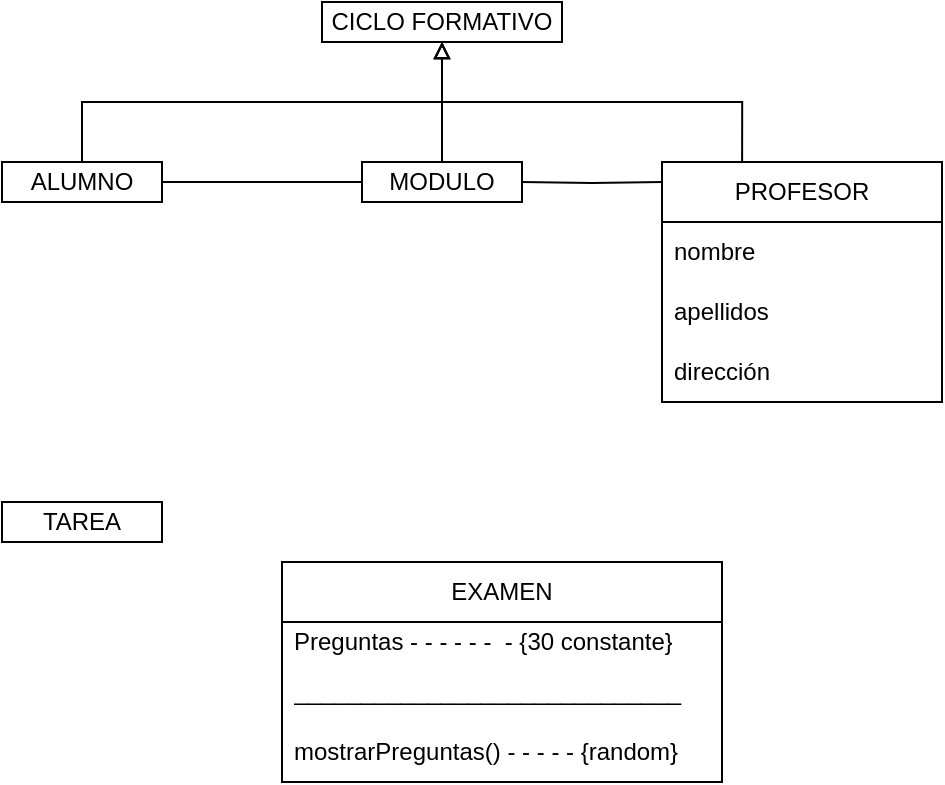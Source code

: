 <mxfile version="21.2.1" type="github">
  <diagram name="Page-1" id="eAtbL_gcrW_3LjZoCwqs">
    <mxGraphModel dx="555" dy="878" grid="1" gridSize="10" guides="1" tooltips="1" connect="1" arrows="1" fold="1" page="1" pageScale="1" pageWidth="850" pageHeight="1100" math="0" shadow="0">
      <root>
        <mxCell id="0" />
        <mxCell id="1" parent="0" />
        <mxCell id="D7m2tzj4SoN4IRL-71S_-5" style="edgeStyle=orthogonalEdgeStyle;rounded=0;orthogonalLoop=1;jettySize=auto;html=1;entryX=1;entryY=0.5;entryDx=0;entryDy=0;endArrow=none;endFill=0;" edge="1" parent="1" source="D7m2tzj4SoN4IRL-71S_-1" target="D7m2tzj4SoN4IRL-71S_-2">
          <mxGeometry relative="1" as="geometry" />
        </mxCell>
        <mxCell id="D7m2tzj4SoN4IRL-71S_-20" style="edgeStyle=orthogonalEdgeStyle;rounded=0;orthogonalLoop=1;jettySize=auto;html=1;entryX=0.5;entryY=1;entryDx=0;entryDy=0;endArrow=block;endFill=0;" edge="1" parent="1" source="D7m2tzj4SoN4IRL-71S_-1" target="D7m2tzj4SoN4IRL-71S_-18">
          <mxGeometry relative="1" as="geometry" />
        </mxCell>
        <mxCell id="D7m2tzj4SoN4IRL-71S_-1" value="MODULO" style="rounded=0;whiteSpace=wrap;html=1;" vertex="1" parent="1">
          <mxGeometry x="400" y="120" width="80" height="20" as="geometry" />
        </mxCell>
        <mxCell id="D7m2tzj4SoN4IRL-71S_-19" style="edgeStyle=orthogonalEdgeStyle;rounded=0;orthogonalLoop=1;jettySize=auto;html=1;exitX=0.5;exitY=0;exitDx=0;exitDy=0;entryX=0.5;entryY=1;entryDx=0;entryDy=0;endArrow=block;endFill=0;" edge="1" parent="1" source="D7m2tzj4SoN4IRL-71S_-2" target="D7m2tzj4SoN4IRL-71S_-18">
          <mxGeometry relative="1" as="geometry" />
        </mxCell>
        <mxCell id="D7m2tzj4SoN4IRL-71S_-2" value="ALUMNO" style="rounded=0;whiteSpace=wrap;html=1;" vertex="1" parent="1">
          <mxGeometry x="220" y="120" width="80" height="20" as="geometry" />
        </mxCell>
        <mxCell id="D7m2tzj4SoN4IRL-71S_-7" style="edgeStyle=orthogonalEdgeStyle;rounded=0;orthogonalLoop=1;jettySize=auto;html=1;endArrow=none;endFill=0;" edge="1" parent="1" target="D7m2tzj4SoN4IRL-71S_-1">
          <mxGeometry relative="1" as="geometry">
            <mxPoint x="550" y="130" as="sourcePoint" />
          </mxGeometry>
        </mxCell>
        <mxCell id="D7m2tzj4SoN4IRL-71S_-22" style="edgeStyle=orthogonalEdgeStyle;rounded=0;orthogonalLoop=1;jettySize=auto;html=1;entryX=0.5;entryY=1;entryDx=0;entryDy=0;endArrow=block;endFill=0;" edge="1" parent="1" target="D7m2tzj4SoN4IRL-71S_-18">
          <mxGeometry relative="1" as="geometry">
            <mxPoint x="590.059" y="120" as="sourcePoint" />
            <Array as="points">
              <mxPoint x="590" y="90" />
              <mxPoint x="440" y="90" />
            </Array>
          </mxGeometry>
        </mxCell>
        <mxCell id="D7m2tzj4SoN4IRL-71S_-8" value="TAREA" style="rounded=0;whiteSpace=wrap;html=1;" vertex="1" parent="1">
          <mxGeometry x="220" y="290" width="80" height="20" as="geometry" />
        </mxCell>
        <mxCell id="D7m2tzj4SoN4IRL-71S_-10" value="EXAMEN" style="swimlane;fontStyle=0;childLayout=stackLayout;horizontal=1;startSize=30;horizontalStack=0;resizeParent=1;resizeParentMax=0;resizeLast=0;collapsible=1;marginBottom=0;whiteSpace=wrap;html=1;" vertex="1" parent="1">
          <mxGeometry x="360" y="320" width="220" height="110" as="geometry" />
        </mxCell>
        <mxCell id="D7m2tzj4SoN4IRL-71S_-11" value="Preguntas - - - - - -&amp;nbsp; - {30 constante}" style="text;strokeColor=none;fillColor=none;align=left;verticalAlign=middle;spacingLeft=4;spacingRight=4;overflow=hidden;points=[[0,0.5],[1,0.5]];portConstraint=eastwest;rotatable=0;whiteSpace=wrap;html=1;" vertex="1" parent="D7m2tzj4SoN4IRL-71S_-10">
          <mxGeometry y="30" width="220" height="20" as="geometry" />
        </mxCell>
        <mxCell id="D7m2tzj4SoN4IRL-71S_-12" value="_____________________________" style="text;strokeColor=none;fillColor=none;align=left;verticalAlign=middle;spacingLeft=4;spacingRight=4;overflow=hidden;points=[[0,0.5],[1,0.5]];portConstraint=eastwest;rotatable=0;whiteSpace=wrap;html=1;" vertex="1" parent="D7m2tzj4SoN4IRL-71S_-10">
          <mxGeometry y="50" width="220" height="30" as="geometry" />
        </mxCell>
        <mxCell id="D7m2tzj4SoN4IRL-71S_-13" value="mostrarPreguntas() - - - - - {random}" style="text;strokeColor=none;fillColor=none;align=left;verticalAlign=middle;spacingLeft=4;spacingRight=4;overflow=hidden;points=[[0,0.5],[1,0.5]];portConstraint=eastwest;rotatable=0;whiteSpace=wrap;html=1;" vertex="1" parent="D7m2tzj4SoN4IRL-71S_-10">
          <mxGeometry y="80" width="220" height="30" as="geometry" />
        </mxCell>
        <mxCell id="D7m2tzj4SoN4IRL-71S_-18" value="CICLO FORMATIVO" style="rounded=0;whiteSpace=wrap;html=1;" vertex="1" parent="1">
          <mxGeometry x="380" y="40" width="120" height="20" as="geometry" />
        </mxCell>
        <mxCell id="D7m2tzj4SoN4IRL-71S_-25" value="PROFESOR" style="swimlane;fontStyle=0;childLayout=stackLayout;horizontal=1;startSize=30;horizontalStack=0;resizeParent=1;resizeParentMax=0;resizeLast=0;collapsible=1;marginBottom=0;whiteSpace=wrap;html=1;" vertex="1" parent="1">
          <mxGeometry x="550" y="120" width="140" height="120" as="geometry">
            <mxRectangle x="550" y="120" width="110" height="30" as="alternateBounds" />
          </mxGeometry>
        </mxCell>
        <mxCell id="D7m2tzj4SoN4IRL-71S_-26" value="nombre" style="text;strokeColor=none;fillColor=none;align=left;verticalAlign=middle;spacingLeft=4;spacingRight=4;overflow=hidden;points=[[0,0.5],[1,0.5]];portConstraint=eastwest;rotatable=0;whiteSpace=wrap;html=1;" vertex="1" parent="D7m2tzj4SoN4IRL-71S_-25">
          <mxGeometry y="30" width="140" height="30" as="geometry" />
        </mxCell>
        <mxCell id="D7m2tzj4SoN4IRL-71S_-27" value="apellidos" style="text;strokeColor=none;fillColor=none;align=left;verticalAlign=middle;spacingLeft=4;spacingRight=4;overflow=hidden;points=[[0,0.5],[1,0.5]];portConstraint=eastwest;rotatable=0;whiteSpace=wrap;html=1;" vertex="1" parent="D7m2tzj4SoN4IRL-71S_-25">
          <mxGeometry y="60" width="140" height="30" as="geometry" />
        </mxCell>
        <mxCell id="D7m2tzj4SoN4IRL-71S_-28" value="dirección" style="text;strokeColor=none;fillColor=none;align=left;verticalAlign=middle;spacingLeft=4;spacingRight=4;overflow=hidden;points=[[0,0.5],[1,0.5]];portConstraint=eastwest;rotatable=0;whiteSpace=wrap;html=1;" vertex="1" parent="D7m2tzj4SoN4IRL-71S_-25">
          <mxGeometry y="90" width="140" height="30" as="geometry" />
        </mxCell>
      </root>
    </mxGraphModel>
  </diagram>
</mxfile>
